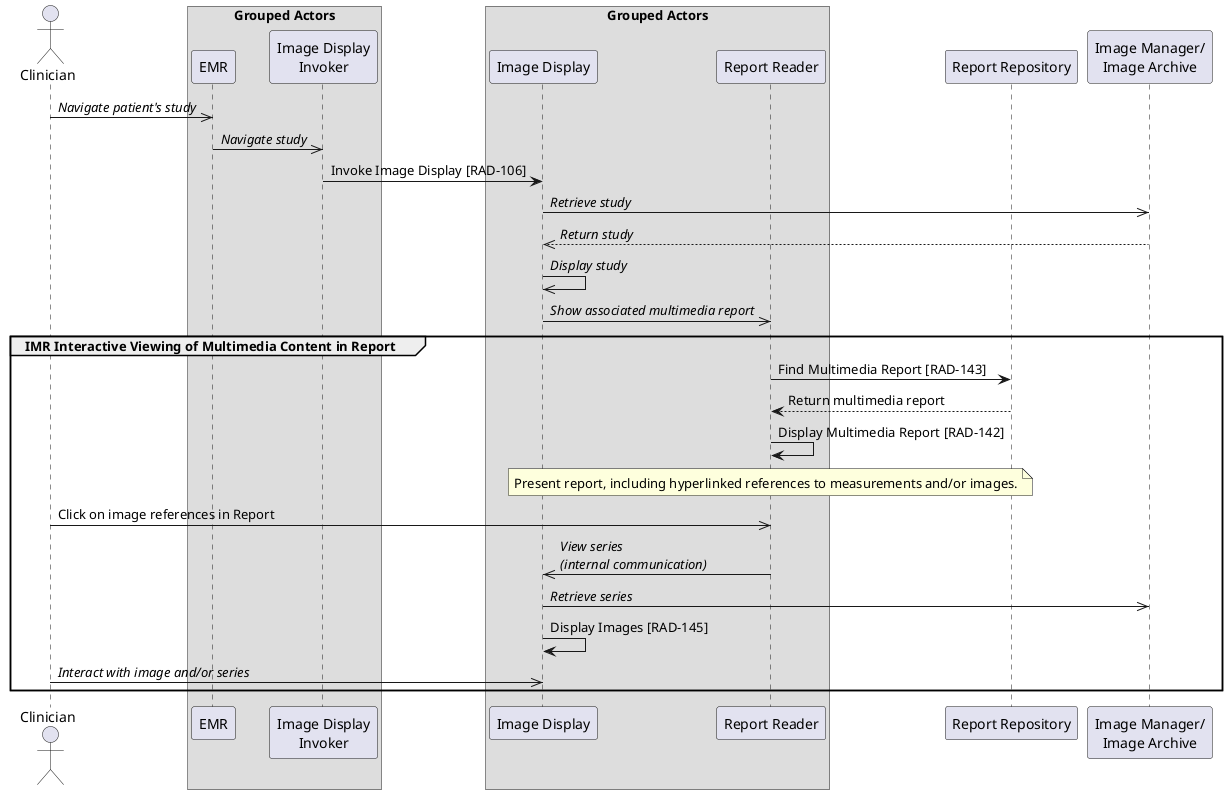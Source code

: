 @startuml

actor Clinician as Clinician

box Grouped Actors
participant "EMR" as EMR
participant "Image Display\nInvoker" as Invoker
end box

box Grouped Actors
participant "Image Display" as Display
participant "Report Reader" as Reader
end box

participant "Report Repository" as Repo
participant "Image Manager/\nImage Archive" as Archive

Clinician->>EMR: //Navigate patient's study//
EMR->>Invoker: //Navigate study//

Invoker->Display: Invoke Image Display [RAD-106]
Display->>Archive: //Retrieve study//
Archive-->>Display: //Return study//
Display->>Display: //Display study//
Display->>Reader: //Show associated multimedia report//

group IMR Interactive Viewing of Multimedia Content in Report
Reader->Repo: Find Multimedia Report [RAD-143]
Repo-->Reader: Return multimedia report
Reader->Reader: Display Multimedia Report [RAD-142]

note over Reader
Present report, including hyperlinked references to measurements and/or images.
end note

Clinician->>Reader: Click on image references in Report
Reader->>Display: //View series//\n//(internal communication)//
Display->>Archive: //Retrieve series//
Display->Display: Display Images [RAD-145]

Clinician->>Display: //Interact with image and/or series//
end

@enduml